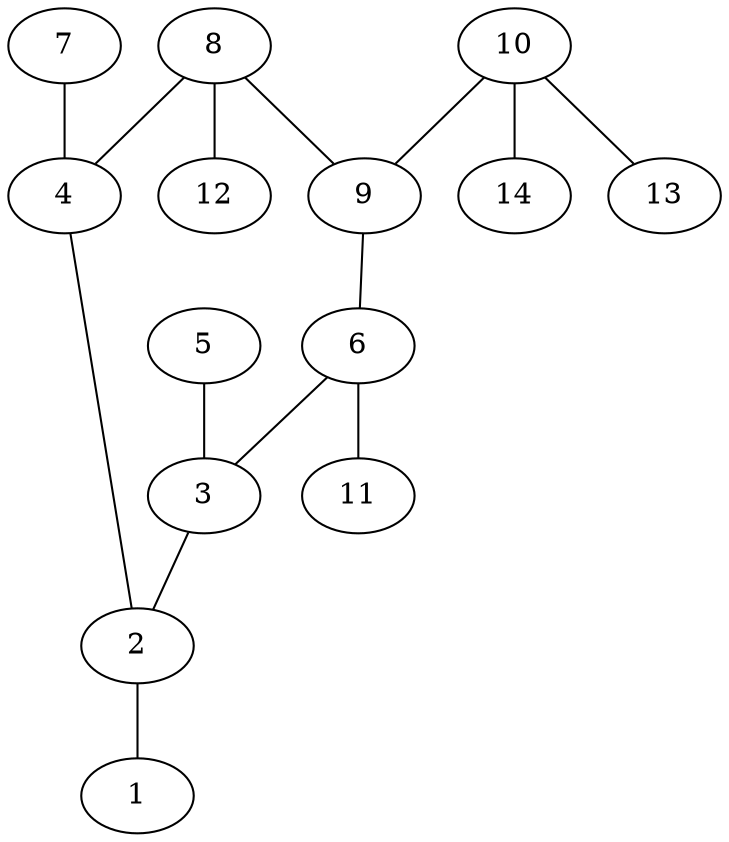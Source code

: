 graph molecule_1867 {
	1	 [chem=Cl];
	2	 [chem=C];
	2 -- 1	 [valence=1];
	3	 [chem=C];
	3 -- 2	 [valence=2];
	4	 [chem=C];
	4 -- 2	 [valence=1];
	5	 [chem=Cl];
	5 -- 3	 [valence=1];
	6	 [chem=C];
	6 -- 3	 [valence=1];
	11	 [chem=H];
	6 -- 11	 [valence=1];
	7	 [chem=Cl];
	7 -- 4	 [valence=1];
	8	 [chem=C];
	8 -- 4	 [valence=2];
	9	 [chem=C];
	8 -- 9	 [valence=1];
	12	 [chem=H];
	8 -- 12	 [valence=1];
	9 -- 6	 [valence=2];
	10	 [chem=N];
	10 -- 9	 [valence=1];
	13	 [chem=H];
	10 -- 13	 [valence=1];
	14	 [chem=H];
	10 -- 14	 [valence=1];
}
